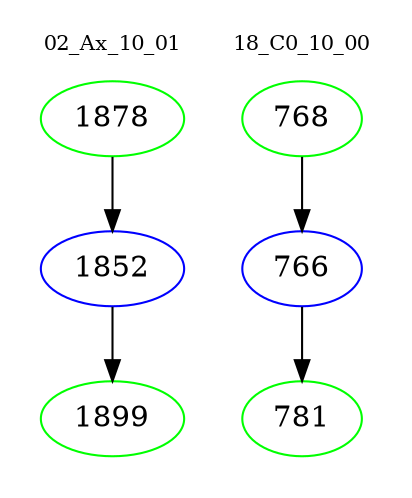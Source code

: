 digraph{
subgraph cluster_0 {
color = white
label = "02_Ax_10_01";
fontsize=10;
T0_1878 [label="1878", color="green"]
T0_1878 -> T0_1852 [color="black"]
T0_1852 [label="1852", color="blue"]
T0_1852 -> T0_1899 [color="black"]
T0_1899 [label="1899", color="green"]
}
subgraph cluster_1 {
color = white
label = "18_C0_10_00";
fontsize=10;
T1_768 [label="768", color="green"]
T1_768 -> T1_766 [color="black"]
T1_766 [label="766", color="blue"]
T1_766 -> T1_781 [color="black"]
T1_781 [label="781", color="green"]
}
}
